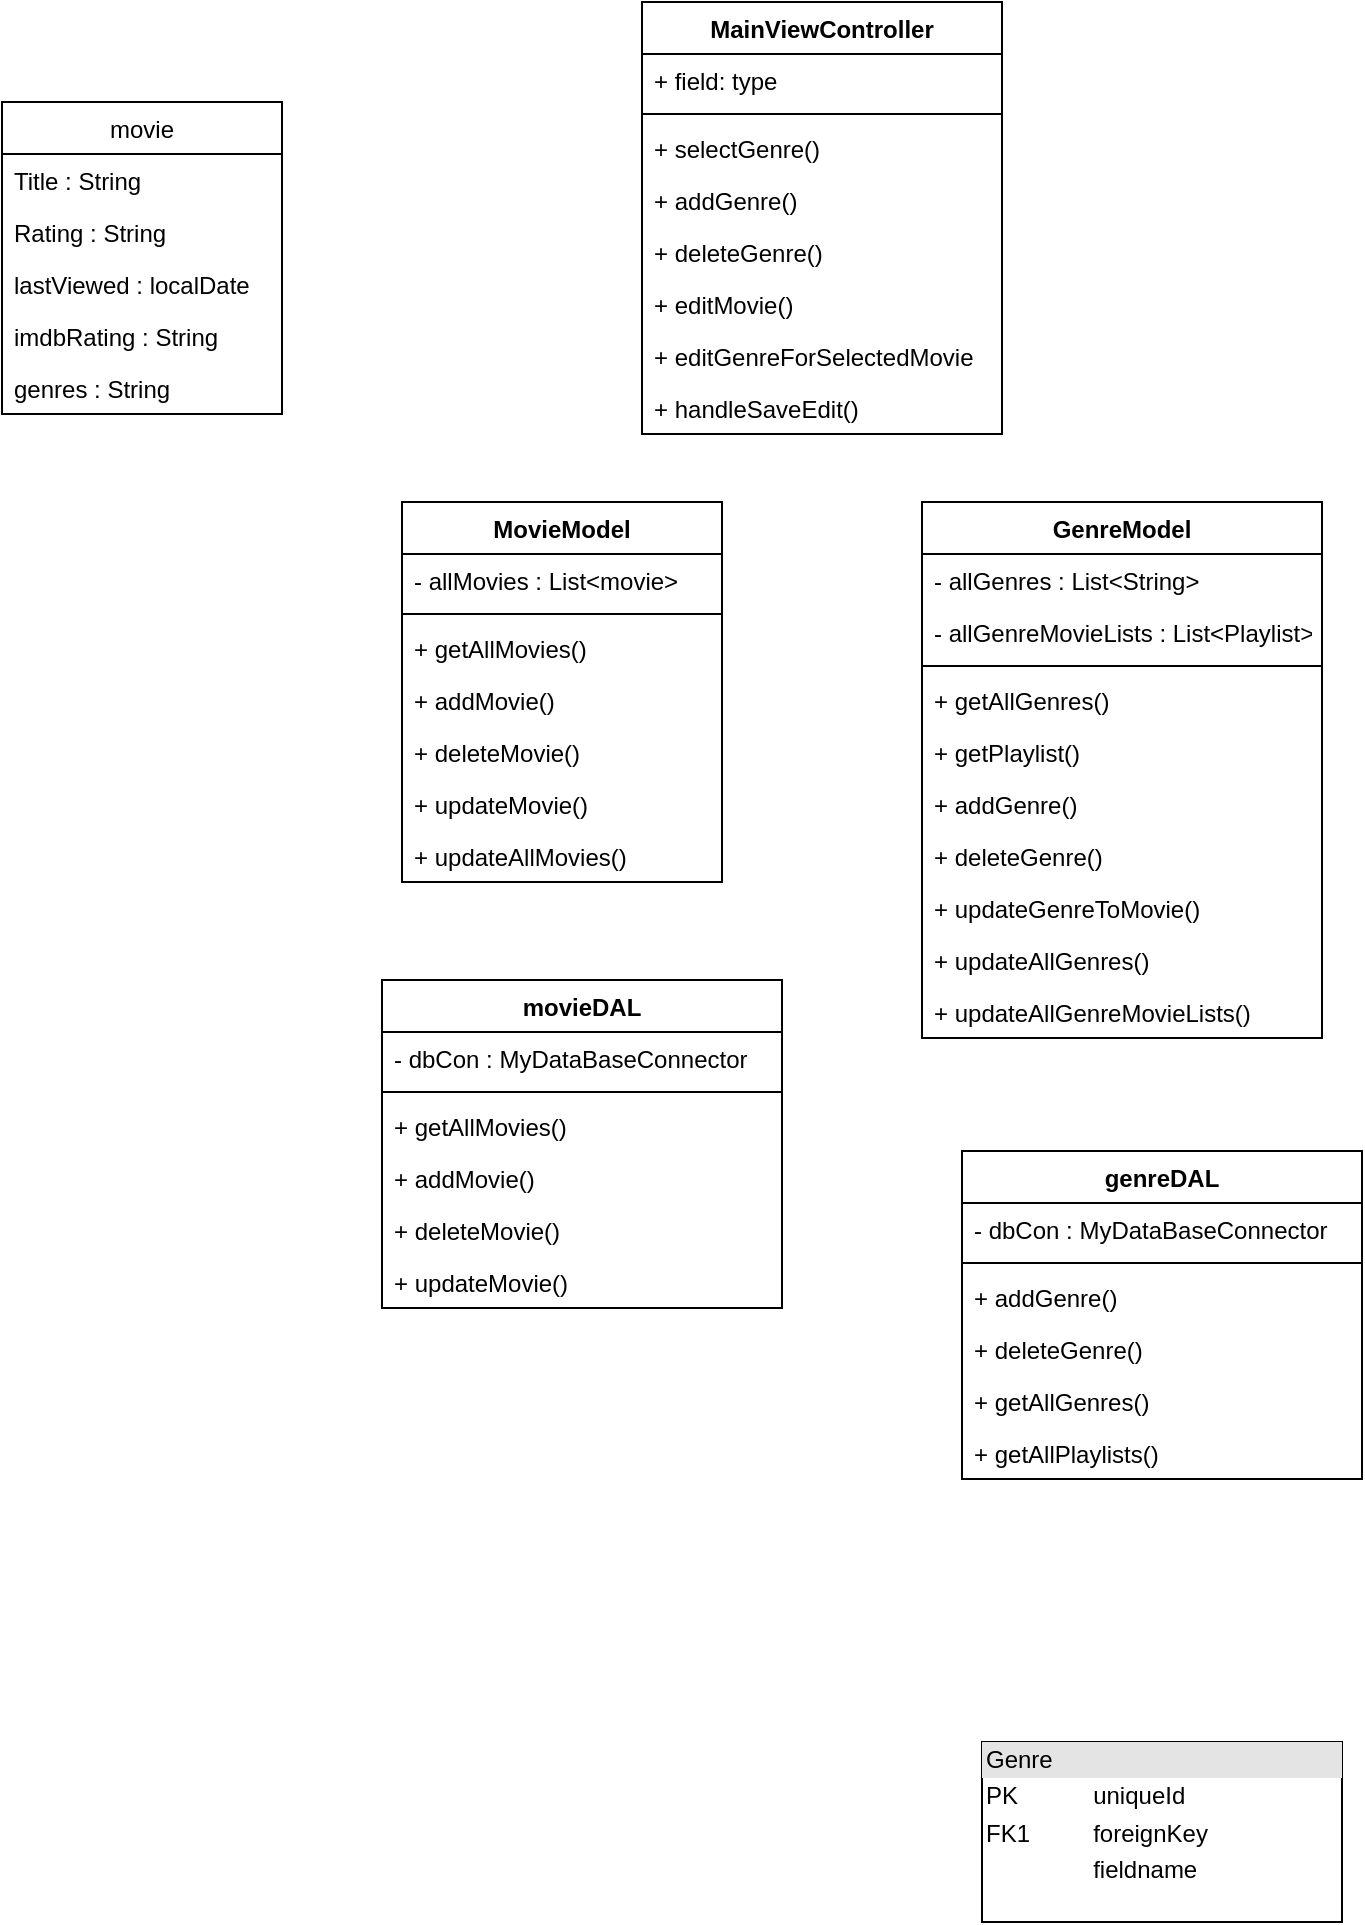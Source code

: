 <mxfile version="14.0.3" type="github" pages="2">
  <diagram id="6W-l6MBA8Zk1zPwFLBWW" name="Page-1">
    <mxGraphModel dx="852" dy="372" grid="1" gridSize="10" guides="1" tooltips="1" connect="1" arrows="1" fold="1" page="1" pageScale="1" pageWidth="827" pageHeight="1169" math="0" shadow="0">
      <root>
        <mxCell id="0" />
        <mxCell id="1" parent="0" />
        <mxCell id="cbL_dfEtZ-hoBxzxcvYZ-8" value="MainViewController" style="swimlane;fontStyle=1;align=center;verticalAlign=top;childLayout=stackLayout;horizontal=1;startSize=26;horizontalStack=0;resizeParent=1;resizeParentMax=0;resizeLast=0;collapsible=1;marginBottom=0;" vertex="1" parent="1">
          <mxGeometry x="320" y="10" width="180" height="216" as="geometry" />
        </mxCell>
        <mxCell id="cbL_dfEtZ-hoBxzxcvYZ-9" value="+ field: type" style="text;strokeColor=none;fillColor=none;align=left;verticalAlign=top;spacingLeft=4;spacingRight=4;overflow=hidden;rotatable=0;points=[[0,0.5],[1,0.5]];portConstraint=eastwest;" vertex="1" parent="cbL_dfEtZ-hoBxzxcvYZ-8">
          <mxGeometry y="26" width="180" height="26" as="geometry" />
        </mxCell>
        <mxCell id="cbL_dfEtZ-hoBxzxcvYZ-10" value="" style="line;strokeWidth=1;fillColor=none;align=left;verticalAlign=middle;spacingTop=-1;spacingLeft=3;spacingRight=3;rotatable=0;labelPosition=right;points=[];portConstraint=eastwest;" vertex="1" parent="cbL_dfEtZ-hoBxzxcvYZ-8">
          <mxGeometry y="52" width="180" height="8" as="geometry" />
        </mxCell>
        <mxCell id="cbL_dfEtZ-hoBxzxcvYZ-11" value="+ selectGenre()&#xa;" style="text;strokeColor=none;fillColor=none;align=left;verticalAlign=top;spacingLeft=4;spacingRight=4;overflow=hidden;rotatable=0;points=[[0,0.5],[1,0.5]];portConstraint=eastwest;" vertex="1" parent="cbL_dfEtZ-hoBxzxcvYZ-8">
          <mxGeometry y="60" width="180" height="26" as="geometry" />
        </mxCell>
        <mxCell id="tQoV8WK9EYIMDj3V0tbS-1" value="+ addGenre()" style="text;strokeColor=none;fillColor=none;align=left;verticalAlign=top;spacingLeft=4;spacingRight=4;overflow=hidden;rotatable=0;points=[[0,0.5],[1,0.5]];portConstraint=eastwest;" vertex="1" parent="cbL_dfEtZ-hoBxzxcvYZ-8">
          <mxGeometry y="86" width="180" height="26" as="geometry" />
        </mxCell>
        <mxCell id="tQoV8WK9EYIMDj3V0tbS-2" value="+ deleteGenre()" style="text;strokeColor=none;fillColor=none;align=left;verticalAlign=top;spacingLeft=4;spacingRight=4;overflow=hidden;rotatable=0;points=[[0,0.5],[1,0.5]];portConstraint=eastwest;" vertex="1" parent="cbL_dfEtZ-hoBxzxcvYZ-8">
          <mxGeometry y="112" width="180" height="26" as="geometry" />
        </mxCell>
        <mxCell id="tQoV8WK9EYIMDj3V0tbS-3" value="+ editMovie()" style="text;strokeColor=none;fillColor=none;align=left;verticalAlign=top;spacingLeft=4;spacingRight=4;overflow=hidden;rotatable=0;points=[[0,0.5],[1,0.5]];portConstraint=eastwest;" vertex="1" parent="cbL_dfEtZ-hoBxzxcvYZ-8">
          <mxGeometry y="138" width="180" height="26" as="geometry" />
        </mxCell>
        <mxCell id="tQoV8WK9EYIMDj3V0tbS-5" value="+ editGenreForSelectedMovie" style="text;strokeColor=none;fillColor=none;align=left;verticalAlign=top;spacingLeft=4;spacingRight=4;overflow=hidden;rotatable=0;points=[[0,0.5],[1,0.5]];portConstraint=eastwest;" vertex="1" parent="cbL_dfEtZ-hoBxzxcvYZ-8">
          <mxGeometry y="164" width="180" height="26" as="geometry" />
        </mxCell>
        <mxCell id="tQoV8WK9EYIMDj3V0tbS-4" value="+ handleSaveEdit()" style="text;strokeColor=none;fillColor=none;align=left;verticalAlign=top;spacingLeft=4;spacingRight=4;overflow=hidden;rotatable=0;points=[[0,0.5],[1,0.5]];portConstraint=eastwest;" vertex="1" parent="cbL_dfEtZ-hoBxzxcvYZ-8">
          <mxGeometry y="190" width="180" height="26" as="geometry" />
        </mxCell>
        <mxCell id="cbL_dfEtZ-hoBxzxcvYZ-12" value="MovieModel" style="swimlane;fontStyle=1;align=center;verticalAlign=top;childLayout=stackLayout;horizontal=1;startSize=26;horizontalStack=0;resizeParent=1;resizeParentMax=0;resizeLast=0;collapsible=1;marginBottom=0;" vertex="1" parent="1">
          <mxGeometry x="200" y="260" width="160" height="190" as="geometry" />
        </mxCell>
        <mxCell id="chhkN12r7M4fsftRTlEQ-1" value="- allMovies : List&lt;movie&gt;" style="text;strokeColor=none;fillColor=none;align=left;verticalAlign=top;spacingLeft=4;spacingRight=4;overflow=hidden;rotatable=0;points=[[0,0.5],[1,0.5]];portConstraint=eastwest;" vertex="1" parent="cbL_dfEtZ-hoBxzxcvYZ-12">
          <mxGeometry y="26" width="160" height="26" as="geometry" />
        </mxCell>
        <mxCell id="cbL_dfEtZ-hoBxzxcvYZ-14" value="" style="line;strokeWidth=1;fillColor=none;align=left;verticalAlign=middle;spacingTop=-1;spacingLeft=3;spacingRight=3;rotatable=0;labelPosition=right;points=[];portConstraint=eastwest;" vertex="1" parent="cbL_dfEtZ-hoBxzxcvYZ-12">
          <mxGeometry y="52" width="160" height="8" as="geometry" />
        </mxCell>
        <mxCell id="cbL_dfEtZ-hoBxzxcvYZ-15" value="+ getAllMovies()" style="text;strokeColor=none;fillColor=none;align=left;verticalAlign=top;spacingLeft=4;spacingRight=4;overflow=hidden;rotatable=0;points=[[0,0.5],[1,0.5]];portConstraint=eastwest;" vertex="1" parent="cbL_dfEtZ-hoBxzxcvYZ-12">
          <mxGeometry y="60" width="160" height="26" as="geometry" />
        </mxCell>
        <mxCell id="tQoV8WK9EYIMDj3V0tbS-14" value="+ addMovie()" style="text;strokeColor=none;fillColor=none;align=left;verticalAlign=top;spacingLeft=4;spacingRight=4;overflow=hidden;rotatable=0;points=[[0,0.5],[1,0.5]];portConstraint=eastwest;" vertex="1" parent="cbL_dfEtZ-hoBxzxcvYZ-12">
          <mxGeometry y="86" width="160" height="26" as="geometry" />
        </mxCell>
        <mxCell id="tQoV8WK9EYIMDj3V0tbS-16" value="+ deleteMovie()" style="text;strokeColor=none;fillColor=none;align=left;verticalAlign=top;spacingLeft=4;spacingRight=4;overflow=hidden;rotatable=0;points=[[0,0.5],[1,0.5]];portConstraint=eastwest;" vertex="1" parent="cbL_dfEtZ-hoBxzxcvYZ-12">
          <mxGeometry y="112" width="160" height="26" as="geometry" />
        </mxCell>
        <mxCell id="tQoV8WK9EYIMDj3V0tbS-15" value="+ updateMovie()" style="text;strokeColor=none;fillColor=none;align=left;verticalAlign=top;spacingLeft=4;spacingRight=4;overflow=hidden;rotatable=0;points=[[0,0.5],[1,0.5]];portConstraint=eastwest;" vertex="1" parent="cbL_dfEtZ-hoBxzxcvYZ-12">
          <mxGeometry y="138" width="160" height="26" as="geometry" />
        </mxCell>
        <mxCell id="tQoV8WK9EYIMDj3V0tbS-19" value="+ updateAllMovies()" style="text;strokeColor=none;fillColor=none;align=left;verticalAlign=top;spacingLeft=4;spacingRight=4;overflow=hidden;rotatable=0;points=[[0,0.5],[1,0.5]];portConstraint=eastwest;" vertex="1" parent="cbL_dfEtZ-hoBxzxcvYZ-12">
          <mxGeometry y="164" width="160" height="26" as="geometry" />
        </mxCell>
        <mxCell id="cbL_dfEtZ-hoBxzxcvYZ-16" value="GenreModel" style="swimlane;fontStyle=1;align=center;verticalAlign=top;childLayout=stackLayout;horizontal=1;startSize=26;horizontalStack=0;resizeParent=1;resizeParentMax=0;resizeLast=0;collapsible=1;marginBottom=0;" vertex="1" parent="1">
          <mxGeometry x="460" y="260" width="200" height="268" as="geometry" />
        </mxCell>
        <mxCell id="cbL_dfEtZ-hoBxzxcvYZ-17" value="- allGenres : List&lt;String&gt; " style="text;strokeColor=none;fillColor=none;align=left;verticalAlign=top;spacingLeft=4;spacingRight=4;overflow=hidden;rotatable=0;points=[[0,0.5],[1,0.5]];portConstraint=eastwest;" vertex="1" parent="cbL_dfEtZ-hoBxzxcvYZ-16">
          <mxGeometry y="26" width="200" height="26" as="geometry" />
        </mxCell>
        <mxCell id="tQoV8WK9EYIMDj3V0tbS-6" value="- allGenreMovieLists : List&lt;Playlist&gt;" style="text;strokeColor=none;fillColor=none;align=left;verticalAlign=top;spacingLeft=4;spacingRight=4;overflow=hidden;rotatable=0;points=[[0,0.5],[1,0.5]];portConstraint=eastwest;" vertex="1" parent="cbL_dfEtZ-hoBxzxcvYZ-16">
          <mxGeometry y="52" width="200" height="26" as="geometry" />
        </mxCell>
        <mxCell id="cbL_dfEtZ-hoBxzxcvYZ-18" value="" style="line;strokeWidth=1;fillColor=none;align=left;verticalAlign=middle;spacingTop=-1;spacingLeft=3;spacingRight=3;rotatable=0;labelPosition=right;points=[];portConstraint=eastwest;" vertex="1" parent="cbL_dfEtZ-hoBxzxcvYZ-16">
          <mxGeometry y="78" width="200" height="8" as="geometry" />
        </mxCell>
        <mxCell id="cbL_dfEtZ-hoBxzxcvYZ-19" value="+ getAllGenres()" style="text;strokeColor=none;fillColor=none;align=left;verticalAlign=top;spacingLeft=4;spacingRight=4;overflow=hidden;rotatable=0;points=[[0,0.5],[1,0.5]];portConstraint=eastwest;" vertex="1" parent="cbL_dfEtZ-hoBxzxcvYZ-16">
          <mxGeometry y="86" width="200" height="26" as="geometry" />
        </mxCell>
        <mxCell id="tQoV8WK9EYIMDj3V0tbS-7" value="+ getPlaylist()" style="text;strokeColor=none;fillColor=none;align=left;verticalAlign=top;spacingLeft=4;spacingRight=4;overflow=hidden;rotatable=0;points=[[0,0.5],[1,0.5]];portConstraint=eastwest;" vertex="1" parent="cbL_dfEtZ-hoBxzxcvYZ-16">
          <mxGeometry y="112" width="200" height="26" as="geometry" />
        </mxCell>
        <mxCell id="tQoV8WK9EYIMDj3V0tbS-8" value="+ addGenre()" style="text;strokeColor=none;fillColor=none;align=left;verticalAlign=top;spacingLeft=4;spacingRight=4;overflow=hidden;rotatable=0;points=[[0,0.5],[1,0.5]];portConstraint=eastwest;" vertex="1" parent="cbL_dfEtZ-hoBxzxcvYZ-16">
          <mxGeometry y="138" width="200" height="26" as="geometry" />
        </mxCell>
        <mxCell id="tQoV8WK9EYIMDj3V0tbS-9" value="+ deleteGenre()" style="text;strokeColor=none;fillColor=none;align=left;verticalAlign=top;spacingLeft=4;spacingRight=4;overflow=hidden;rotatable=0;points=[[0,0.5],[1,0.5]];portConstraint=eastwest;" vertex="1" parent="cbL_dfEtZ-hoBxzxcvYZ-16">
          <mxGeometry y="164" width="200" height="26" as="geometry" />
        </mxCell>
        <mxCell id="tQoV8WK9EYIMDj3V0tbS-10" value="+ updateGenreToMovie()" style="text;strokeColor=none;fillColor=none;align=left;verticalAlign=top;spacingLeft=4;spacingRight=4;overflow=hidden;rotatable=0;points=[[0,0.5],[1,0.5]];portConstraint=eastwest;" vertex="1" parent="cbL_dfEtZ-hoBxzxcvYZ-16">
          <mxGeometry y="190" width="200" height="26" as="geometry" />
        </mxCell>
        <mxCell id="tQoV8WK9EYIMDj3V0tbS-11" value="+ updateAllGenres()" style="text;strokeColor=none;fillColor=none;align=left;verticalAlign=top;spacingLeft=4;spacingRight=4;overflow=hidden;rotatable=0;points=[[0,0.5],[1,0.5]];portConstraint=eastwest;" vertex="1" parent="cbL_dfEtZ-hoBxzxcvYZ-16">
          <mxGeometry y="216" width="200" height="26" as="geometry" />
        </mxCell>
        <mxCell id="tQoV8WK9EYIMDj3V0tbS-12" value="+ updateAllGenreMovieLists()" style="text;strokeColor=none;fillColor=none;align=left;verticalAlign=top;spacingLeft=4;spacingRight=4;overflow=hidden;rotatable=0;points=[[0,0.5],[1,0.5]];portConstraint=eastwest;" vertex="1" parent="cbL_dfEtZ-hoBxzxcvYZ-16">
          <mxGeometry y="242" width="200" height="26" as="geometry" />
        </mxCell>
        <mxCell id="kiCwiJ7NGDYFALsJi5P0-1" value="movieDAL" style="swimlane;fontStyle=1;align=center;verticalAlign=top;childLayout=stackLayout;horizontal=1;startSize=26;horizontalStack=0;resizeParent=1;resizeParentMax=0;resizeLast=0;collapsible=1;marginBottom=0;" vertex="1" parent="1">
          <mxGeometry x="190" y="499" width="200" height="164" as="geometry" />
        </mxCell>
        <mxCell id="kiCwiJ7NGDYFALsJi5P0-2" value="- dbCon : MyDataBaseConnector" style="text;strokeColor=none;fillColor=none;align=left;verticalAlign=top;spacingLeft=4;spacingRight=4;overflow=hidden;rotatable=0;points=[[0,0.5],[1,0.5]];portConstraint=eastwest;" vertex="1" parent="kiCwiJ7NGDYFALsJi5P0-1">
          <mxGeometry y="26" width="200" height="26" as="geometry" />
        </mxCell>
        <mxCell id="kiCwiJ7NGDYFALsJi5P0-3" value="" style="line;strokeWidth=1;fillColor=none;align=left;verticalAlign=middle;spacingTop=-1;spacingLeft=3;spacingRight=3;rotatable=0;labelPosition=right;points=[];portConstraint=eastwest;" vertex="1" parent="kiCwiJ7NGDYFALsJi5P0-1">
          <mxGeometry y="52" width="200" height="8" as="geometry" />
        </mxCell>
        <mxCell id="kiCwiJ7NGDYFALsJi5P0-4" value="+ getAllMovies()" style="text;strokeColor=none;fillColor=none;align=left;verticalAlign=top;spacingLeft=4;spacingRight=4;overflow=hidden;rotatable=0;points=[[0,0.5],[1,0.5]];portConstraint=eastwest;" vertex="1" parent="kiCwiJ7NGDYFALsJi5P0-1">
          <mxGeometry y="60" width="200" height="26" as="geometry" />
        </mxCell>
        <mxCell id="tQoV8WK9EYIMDj3V0tbS-20" value="+ addMovie()" style="text;strokeColor=none;fillColor=none;align=left;verticalAlign=top;spacingLeft=4;spacingRight=4;overflow=hidden;rotatable=0;points=[[0,0.5],[1,0.5]];portConstraint=eastwest;" vertex="1" parent="kiCwiJ7NGDYFALsJi5P0-1">
          <mxGeometry y="86" width="200" height="26" as="geometry" />
        </mxCell>
        <mxCell id="tQoV8WK9EYIMDj3V0tbS-21" value="+ deleteMovie()" style="text;strokeColor=none;fillColor=none;align=left;verticalAlign=top;spacingLeft=4;spacingRight=4;overflow=hidden;rotatable=0;points=[[0,0.5],[1,0.5]];portConstraint=eastwest;" vertex="1" parent="kiCwiJ7NGDYFALsJi5P0-1">
          <mxGeometry y="112" width="200" height="26" as="geometry" />
        </mxCell>
        <mxCell id="tQoV8WK9EYIMDj3V0tbS-22" value="+ updateMovie()" style="text;strokeColor=none;fillColor=none;align=left;verticalAlign=top;spacingLeft=4;spacingRight=4;overflow=hidden;rotatable=0;points=[[0,0.5],[1,0.5]];portConstraint=eastwest;" vertex="1" parent="kiCwiJ7NGDYFALsJi5P0-1">
          <mxGeometry y="138" width="200" height="26" as="geometry" />
        </mxCell>
        <mxCell id="E3oh8r5XJU-YirkjzVkw-1" value="genreDAL" style="swimlane;fontStyle=1;align=center;verticalAlign=top;childLayout=stackLayout;horizontal=1;startSize=26;horizontalStack=0;resizeParent=1;resizeParentMax=0;resizeLast=0;collapsible=1;marginBottom=0;" vertex="1" parent="1">
          <mxGeometry x="480" y="584.5" width="200" height="164" as="geometry" />
        </mxCell>
        <mxCell id="E3oh8r5XJU-YirkjzVkw-2" value="- dbCon : MyDataBaseConnector" style="text;strokeColor=none;fillColor=none;align=left;verticalAlign=top;spacingLeft=4;spacingRight=4;overflow=hidden;rotatable=0;points=[[0,0.5],[1,0.5]];portConstraint=eastwest;" vertex="1" parent="E3oh8r5XJU-YirkjzVkw-1">
          <mxGeometry y="26" width="200" height="26" as="geometry" />
        </mxCell>
        <mxCell id="E3oh8r5XJU-YirkjzVkw-3" value="" style="line;strokeWidth=1;fillColor=none;align=left;verticalAlign=middle;spacingTop=-1;spacingLeft=3;spacingRight=3;rotatable=0;labelPosition=right;points=[];portConstraint=eastwest;" vertex="1" parent="E3oh8r5XJU-YirkjzVkw-1">
          <mxGeometry y="52" width="200" height="8" as="geometry" />
        </mxCell>
        <mxCell id="tQoV8WK9EYIMDj3V0tbS-24" value="+ addGenre()" style="text;strokeColor=none;fillColor=none;align=left;verticalAlign=top;spacingLeft=4;spacingRight=4;overflow=hidden;rotatable=0;points=[[0,0.5],[1,0.5]];portConstraint=eastwest;" vertex="1" parent="E3oh8r5XJU-YirkjzVkw-1">
          <mxGeometry y="60" width="200" height="26" as="geometry" />
        </mxCell>
        <mxCell id="tQoV8WK9EYIMDj3V0tbS-26" value="+ deleteGenre()" style="text;strokeColor=none;fillColor=none;align=left;verticalAlign=top;spacingLeft=4;spacingRight=4;overflow=hidden;rotatable=0;points=[[0,0.5],[1,0.5]];portConstraint=eastwest;" vertex="1" parent="E3oh8r5XJU-YirkjzVkw-1">
          <mxGeometry y="86" width="200" height="26" as="geometry" />
        </mxCell>
        <mxCell id="E3oh8r5XJU-YirkjzVkw-4" value="+ getAllGenres()" style="text;strokeColor=none;fillColor=none;align=left;verticalAlign=top;spacingLeft=4;spacingRight=4;overflow=hidden;rotatable=0;points=[[0,0.5],[1,0.5]];portConstraint=eastwest;" vertex="1" parent="E3oh8r5XJU-YirkjzVkw-1">
          <mxGeometry y="112" width="200" height="26" as="geometry" />
        </mxCell>
        <mxCell id="ynhoVAXRjEivfoYj7mT8-1" value="+ getAllPlaylists()" style="text;strokeColor=none;fillColor=none;align=left;verticalAlign=top;spacingLeft=4;spacingRight=4;overflow=hidden;rotatable=0;points=[[0,0.5],[1,0.5]];portConstraint=eastwest;" vertex="1" parent="E3oh8r5XJU-YirkjzVkw-1">
          <mxGeometry y="138" width="200" height="26" as="geometry" />
        </mxCell>
        <mxCell id="chhkN12r7M4fsftRTlEQ-2" value="movie" style="swimlane;fontStyle=0;childLayout=stackLayout;horizontal=1;startSize=26;fillColor=none;horizontalStack=0;resizeParent=1;resizeParentMax=0;resizeLast=0;collapsible=1;marginBottom=0;" vertex="1" parent="1">
          <mxGeometry y="60" width="140" height="156" as="geometry" />
        </mxCell>
        <mxCell id="chhkN12r7M4fsftRTlEQ-3" value="Title : String" style="text;strokeColor=none;fillColor=none;align=left;verticalAlign=top;spacingLeft=4;spacingRight=4;overflow=hidden;rotatable=0;points=[[0,0.5],[1,0.5]];portConstraint=eastwest;" vertex="1" parent="chhkN12r7M4fsftRTlEQ-2">
          <mxGeometry y="26" width="140" height="26" as="geometry" />
        </mxCell>
        <mxCell id="chhkN12r7M4fsftRTlEQ-4" value="Rating : String" style="text;strokeColor=none;fillColor=none;align=left;verticalAlign=top;spacingLeft=4;spacingRight=4;overflow=hidden;rotatable=0;points=[[0,0.5],[1,0.5]];portConstraint=eastwest;" vertex="1" parent="chhkN12r7M4fsftRTlEQ-2">
          <mxGeometry y="52" width="140" height="26" as="geometry" />
        </mxCell>
        <mxCell id="chhkN12r7M4fsftRTlEQ-6" value="lastViewed : localDate" style="text;strokeColor=none;fillColor=none;align=left;verticalAlign=top;spacingLeft=4;spacingRight=4;overflow=hidden;rotatable=0;points=[[0,0.5],[1,0.5]];portConstraint=eastwest;" vertex="1" parent="chhkN12r7M4fsftRTlEQ-2">
          <mxGeometry y="78" width="140" height="26" as="geometry" />
        </mxCell>
        <mxCell id="chhkN12r7M4fsftRTlEQ-5" value="imdbRating : String" style="text;strokeColor=none;fillColor=none;align=left;verticalAlign=top;spacingLeft=4;spacingRight=4;overflow=hidden;rotatable=0;points=[[0,0.5],[1,0.5]];portConstraint=eastwest;" vertex="1" parent="chhkN12r7M4fsftRTlEQ-2">
          <mxGeometry y="104" width="140" height="26" as="geometry" />
        </mxCell>
        <mxCell id="chhkN12r7M4fsftRTlEQ-7" value="genres : String" style="text;strokeColor=none;fillColor=none;align=left;verticalAlign=top;spacingLeft=4;spacingRight=4;overflow=hidden;rotatable=0;points=[[0,0.5],[1,0.5]];portConstraint=eastwest;" vertex="1" parent="chhkN12r7M4fsftRTlEQ-2">
          <mxGeometry y="130" width="140" height="26" as="geometry" />
        </mxCell>
        <mxCell id="tQoV8WK9EYIMDj3V0tbS-13" value="&lt;div style=&quot;box-sizing: border-box ; width: 100% ; background: #e4e4e4 ; padding: 2px&quot;&gt;Genre&lt;/div&gt;&lt;table style=&quot;width: 100% ; font-size: 1em&quot; cellpadding=&quot;2&quot; cellspacing=&quot;0&quot;&gt;&lt;tbody&gt;&lt;tr&gt;&lt;td&gt;PK&lt;/td&gt;&lt;td&gt;uniqueId&lt;/td&gt;&lt;/tr&gt;&lt;tr&gt;&lt;td&gt;FK1&lt;/td&gt;&lt;td&gt;foreignKey&lt;/td&gt;&lt;/tr&gt;&lt;tr&gt;&lt;td&gt;&lt;/td&gt;&lt;td&gt;fieldname&lt;/td&gt;&lt;/tr&gt;&lt;/tbody&gt;&lt;/table&gt;" style="verticalAlign=top;align=left;overflow=fill;html=1;" vertex="1" parent="1">
          <mxGeometry x="490" y="880" width="180" height="90" as="geometry" />
        </mxCell>
      </root>
    </mxGraphModel>
  </diagram>
  <diagram id="xKuK71n80Q5RA7mqkWH2" name="Page-2">
    <mxGraphModel dx="705" dy="308" grid="1" gridSize="10" guides="1" tooltips="1" connect="1" arrows="1" fold="1" page="1" pageScale="1" pageWidth="827" pageHeight="1169" math="0" shadow="0">
      <root>
        <mxCell id="r80ZnpoMtqDpBI9UqXfp-0" />
        <mxCell id="r80ZnpoMtqDpBI9UqXfp-1" parent="r80ZnpoMtqDpBI9UqXfp-0" />
        <mxCell id="r80ZnpoMtqDpBI9UqXfp-2" value="Movie" style="html=1;" vertex="1" parent="r80ZnpoMtqDpBI9UqXfp-1">
          <mxGeometry x="360" y="210" width="110" height="50" as="geometry" />
        </mxCell>
        <mxCell id="r80ZnpoMtqDpBI9UqXfp-3" value="Edit" style="html=1;" vertex="1" parent="r80ZnpoMtqDpBI9UqXfp-1">
          <mxGeometry x="480" y="150" width="110" height="50" as="geometry" />
        </mxCell>
        <mxCell id="r80ZnpoMtqDpBI9UqXfp-4" value="Main / genre" style="html=1;" vertex="1" parent="r80ZnpoMtqDpBI9UqXfp-1">
          <mxGeometry x="360" y="150" width="110" height="50" as="geometry" />
        </mxCell>
        <mxCell id="Zg50RAtLbBkyfPuIHml3-0" value="allMovies : liste" style="text;strokeColor=none;fillColor=none;align=left;verticalAlign=top;spacingLeft=4;spacingRight=4;overflow=hidden;rotatable=0;points=[[0,0.5],[1,0.5]];portConstraint=eastwest;" vertex="1" parent="r80ZnpoMtqDpBI9UqXfp-1">
          <mxGeometry x="170" y="160" width="100" height="26" as="geometry" />
        </mxCell>
        <mxCell id="Zg50RAtLbBkyfPuIHml3-1" value="genreMovs : liste" style="text;strokeColor=none;fillColor=none;align=left;verticalAlign=top;spacingLeft=4;spacingRight=4;overflow=hidden;rotatable=0;points=[[0,0.5],[1,0.5]];portConstraint=eastwest;" vertex="1" parent="r80ZnpoMtqDpBI9UqXfp-1">
          <mxGeometry x="160" y="210" width="100" height="26" as="geometry" />
        </mxCell>
        <mxCell id="LM6Y2GTjgCjRdh095V4d-0" value="allGenres : liste" style="text;strokeColor=none;fillColor=none;align=left;verticalAlign=top;spacingLeft=4;spacingRight=4;overflow=hidden;rotatable=0;points=[[0,0.5],[1,0.5]];portConstraint=eastwest;" vertex="1" parent="r80ZnpoMtqDpBI9UqXfp-1">
          <mxGeometry x="170" y="110" width="100" height="26" as="geometry" />
        </mxCell>
      </root>
    </mxGraphModel>
  </diagram>
</mxfile>
